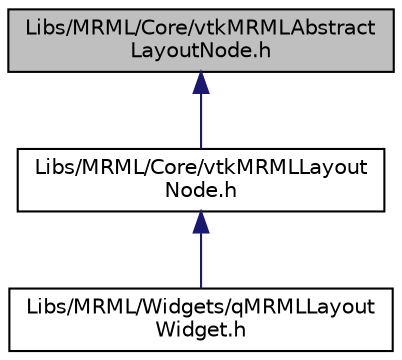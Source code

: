 digraph "Libs/MRML/Core/vtkMRMLAbstractLayoutNode.h"
{
  bgcolor="transparent";
  edge [fontname="Helvetica",fontsize="10",labelfontname="Helvetica",labelfontsize="10"];
  node [fontname="Helvetica",fontsize="10",shape=record];
  Node19 [label="Libs/MRML/Core/vtkMRMLAbstract\lLayoutNode.h",height=0.2,width=0.4,color="black", fillcolor="grey75", style="filled", fontcolor="black"];
  Node19 -> Node20 [dir="back",color="midnightblue",fontsize="10",style="solid",fontname="Helvetica"];
  Node20 [label="Libs/MRML/Core/vtkMRMLLayout\lNode.h",height=0.2,width=0.4,color="black",URL="$vtkMRMLLayoutNode_8h.html"];
  Node20 -> Node21 [dir="back",color="midnightblue",fontsize="10",style="solid",fontname="Helvetica"];
  Node21 [label="Libs/MRML/Widgets/qMRMLLayout\lWidget.h",height=0.2,width=0.4,color="black",URL="$qMRMLLayoutWidget_8h.html"];
}
